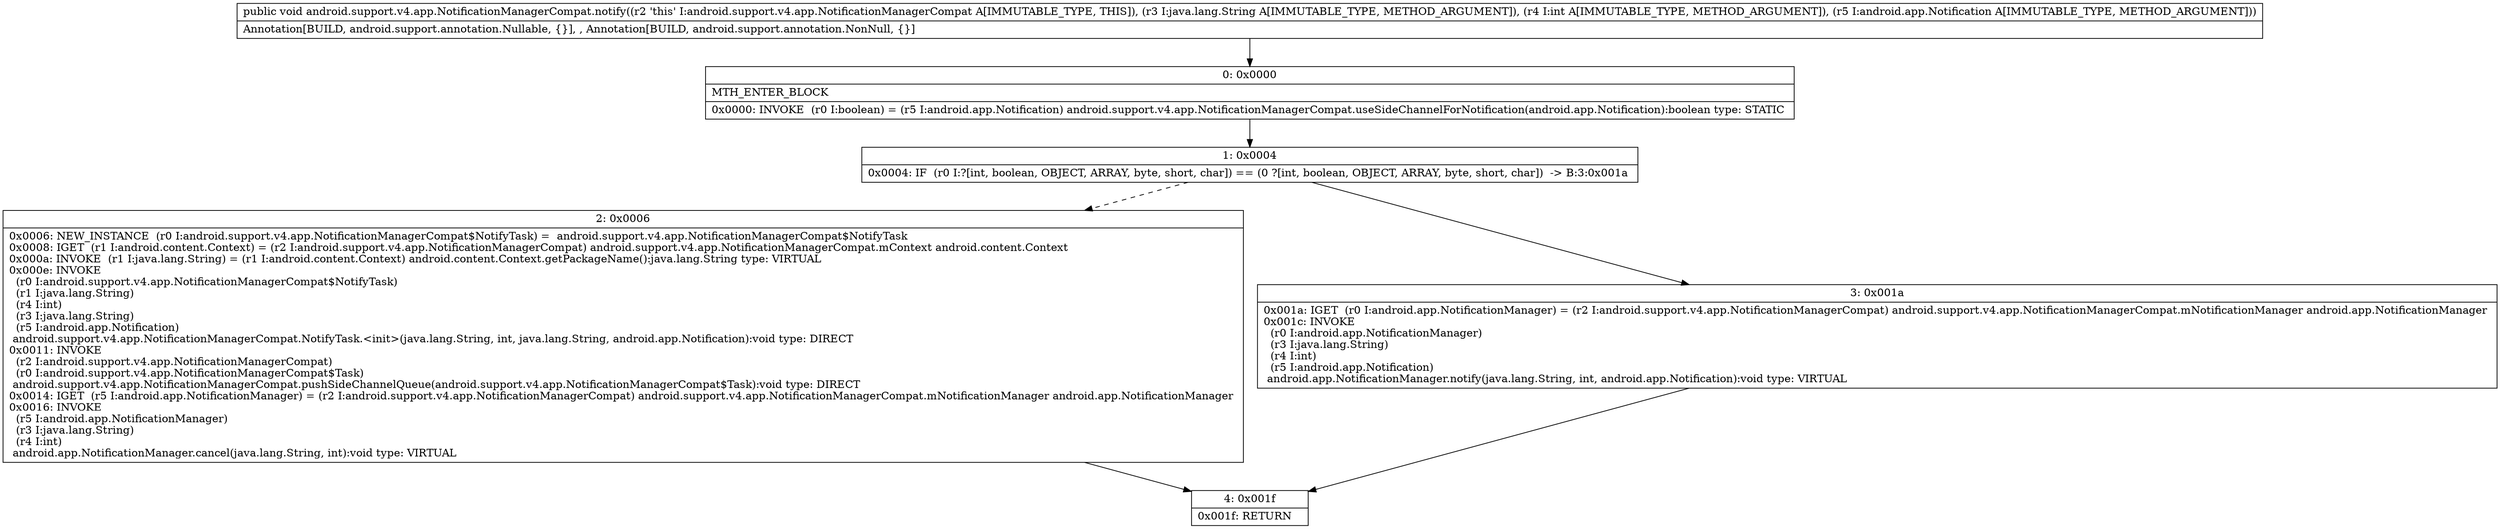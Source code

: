 digraph "CFG forandroid.support.v4.app.NotificationManagerCompat.notify(Ljava\/lang\/String;ILandroid\/app\/Notification;)V" {
Node_0 [shape=record,label="{0\:\ 0x0000|MTH_ENTER_BLOCK\l|0x0000: INVOKE  (r0 I:boolean) = (r5 I:android.app.Notification) android.support.v4.app.NotificationManagerCompat.useSideChannelForNotification(android.app.Notification):boolean type: STATIC \l}"];
Node_1 [shape=record,label="{1\:\ 0x0004|0x0004: IF  (r0 I:?[int, boolean, OBJECT, ARRAY, byte, short, char]) == (0 ?[int, boolean, OBJECT, ARRAY, byte, short, char])  \-\> B:3:0x001a \l}"];
Node_2 [shape=record,label="{2\:\ 0x0006|0x0006: NEW_INSTANCE  (r0 I:android.support.v4.app.NotificationManagerCompat$NotifyTask) =  android.support.v4.app.NotificationManagerCompat$NotifyTask \l0x0008: IGET  (r1 I:android.content.Context) = (r2 I:android.support.v4.app.NotificationManagerCompat) android.support.v4.app.NotificationManagerCompat.mContext android.content.Context \l0x000a: INVOKE  (r1 I:java.lang.String) = (r1 I:android.content.Context) android.content.Context.getPackageName():java.lang.String type: VIRTUAL \l0x000e: INVOKE  \l  (r0 I:android.support.v4.app.NotificationManagerCompat$NotifyTask)\l  (r1 I:java.lang.String)\l  (r4 I:int)\l  (r3 I:java.lang.String)\l  (r5 I:android.app.Notification)\l android.support.v4.app.NotificationManagerCompat.NotifyTask.\<init\>(java.lang.String, int, java.lang.String, android.app.Notification):void type: DIRECT \l0x0011: INVOKE  \l  (r2 I:android.support.v4.app.NotificationManagerCompat)\l  (r0 I:android.support.v4.app.NotificationManagerCompat$Task)\l android.support.v4.app.NotificationManagerCompat.pushSideChannelQueue(android.support.v4.app.NotificationManagerCompat$Task):void type: DIRECT \l0x0014: IGET  (r5 I:android.app.NotificationManager) = (r2 I:android.support.v4.app.NotificationManagerCompat) android.support.v4.app.NotificationManagerCompat.mNotificationManager android.app.NotificationManager \l0x0016: INVOKE  \l  (r5 I:android.app.NotificationManager)\l  (r3 I:java.lang.String)\l  (r4 I:int)\l android.app.NotificationManager.cancel(java.lang.String, int):void type: VIRTUAL \l}"];
Node_3 [shape=record,label="{3\:\ 0x001a|0x001a: IGET  (r0 I:android.app.NotificationManager) = (r2 I:android.support.v4.app.NotificationManagerCompat) android.support.v4.app.NotificationManagerCompat.mNotificationManager android.app.NotificationManager \l0x001c: INVOKE  \l  (r0 I:android.app.NotificationManager)\l  (r3 I:java.lang.String)\l  (r4 I:int)\l  (r5 I:android.app.Notification)\l android.app.NotificationManager.notify(java.lang.String, int, android.app.Notification):void type: VIRTUAL \l}"];
Node_4 [shape=record,label="{4\:\ 0x001f|0x001f: RETURN   \l}"];
MethodNode[shape=record,label="{public void android.support.v4.app.NotificationManagerCompat.notify((r2 'this' I:android.support.v4.app.NotificationManagerCompat A[IMMUTABLE_TYPE, THIS]), (r3 I:java.lang.String A[IMMUTABLE_TYPE, METHOD_ARGUMENT]), (r4 I:int A[IMMUTABLE_TYPE, METHOD_ARGUMENT]), (r5 I:android.app.Notification A[IMMUTABLE_TYPE, METHOD_ARGUMENT]))  | Annotation[BUILD, android.support.annotation.Nullable, \{\}], , Annotation[BUILD, android.support.annotation.NonNull, \{\}]\l}"];
MethodNode -> Node_0;
Node_0 -> Node_1;
Node_1 -> Node_2[style=dashed];
Node_1 -> Node_3;
Node_2 -> Node_4;
Node_3 -> Node_4;
}

